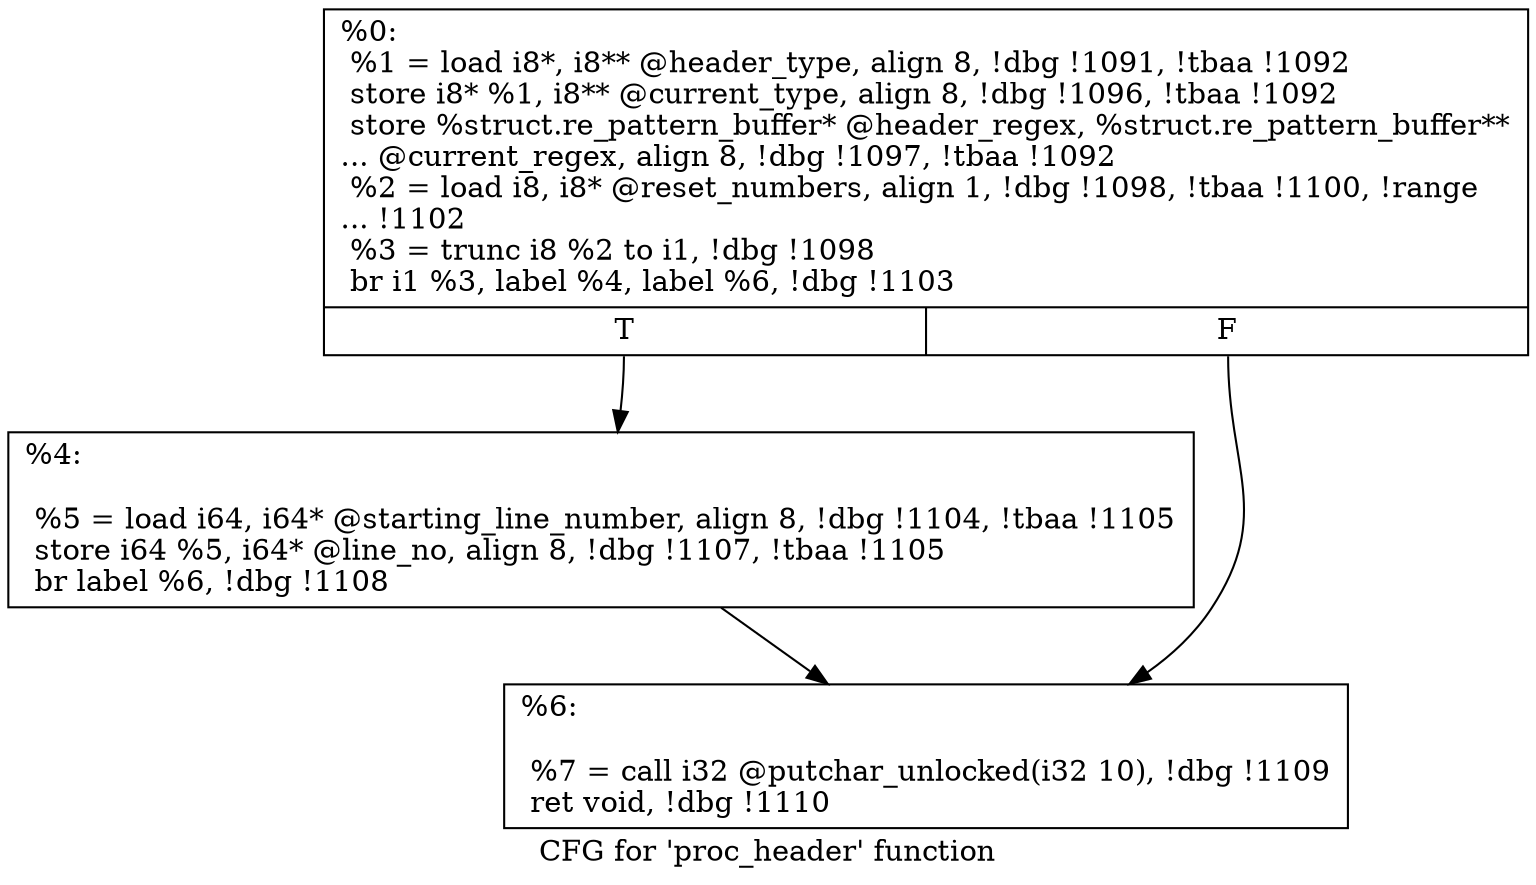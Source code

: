 digraph "CFG for 'proc_header' function" {
	label="CFG for 'proc_header' function";

	Node0x1ba9a30 [shape=record,label="{%0:\l  %1 = load i8*, i8** @header_type, align 8, !dbg !1091, !tbaa !1092\l  store i8* %1, i8** @current_type, align 8, !dbg !1096, !tbaa !1092\l  store %struct.re_pattern_buffer* @header_regex, %struct.re_pattern_buffer**\l... @current_regex, align 8, !dbg !1097, !tbaa !1092\l  %2 = load i8, i8* @reset_numbers, align 1, !dbg !1098, !tbaa !1100, !range\l... !1102\l  %3 = trunc i8 %2 to i1, !dbg !1098\l  br i1 %3, label %4, label %6, !dbg !1103\l|{<s0>T|<s1>F}}"];
	Node0x1ba9a30:s0 -> Node0x1ba33b0;
	Node0x1ba9a30:s1 -> Node0x1ba3400;
	Node0x1ba33b0 [shape=record,label="{%4:\l\l  %5 = load i64, i64* @starting_line_number, align 8, !dbg !1104, !tbaa !1105\l  store i64 %5, i64* @line_no, align 8, !dbg !1107, !tbaa !1105\l  br label %6, !dbg !1108\l}"];
	Node0x1ba33b0 -> Node0x1ba3400;
	Node0x1ba3400 [shape=record,label="{%6:\l\l  %7 = call i32 @putchar_unlocked(i32 10), !dbg !1109\l  ret void, !dbg !1110\l}"];
}
